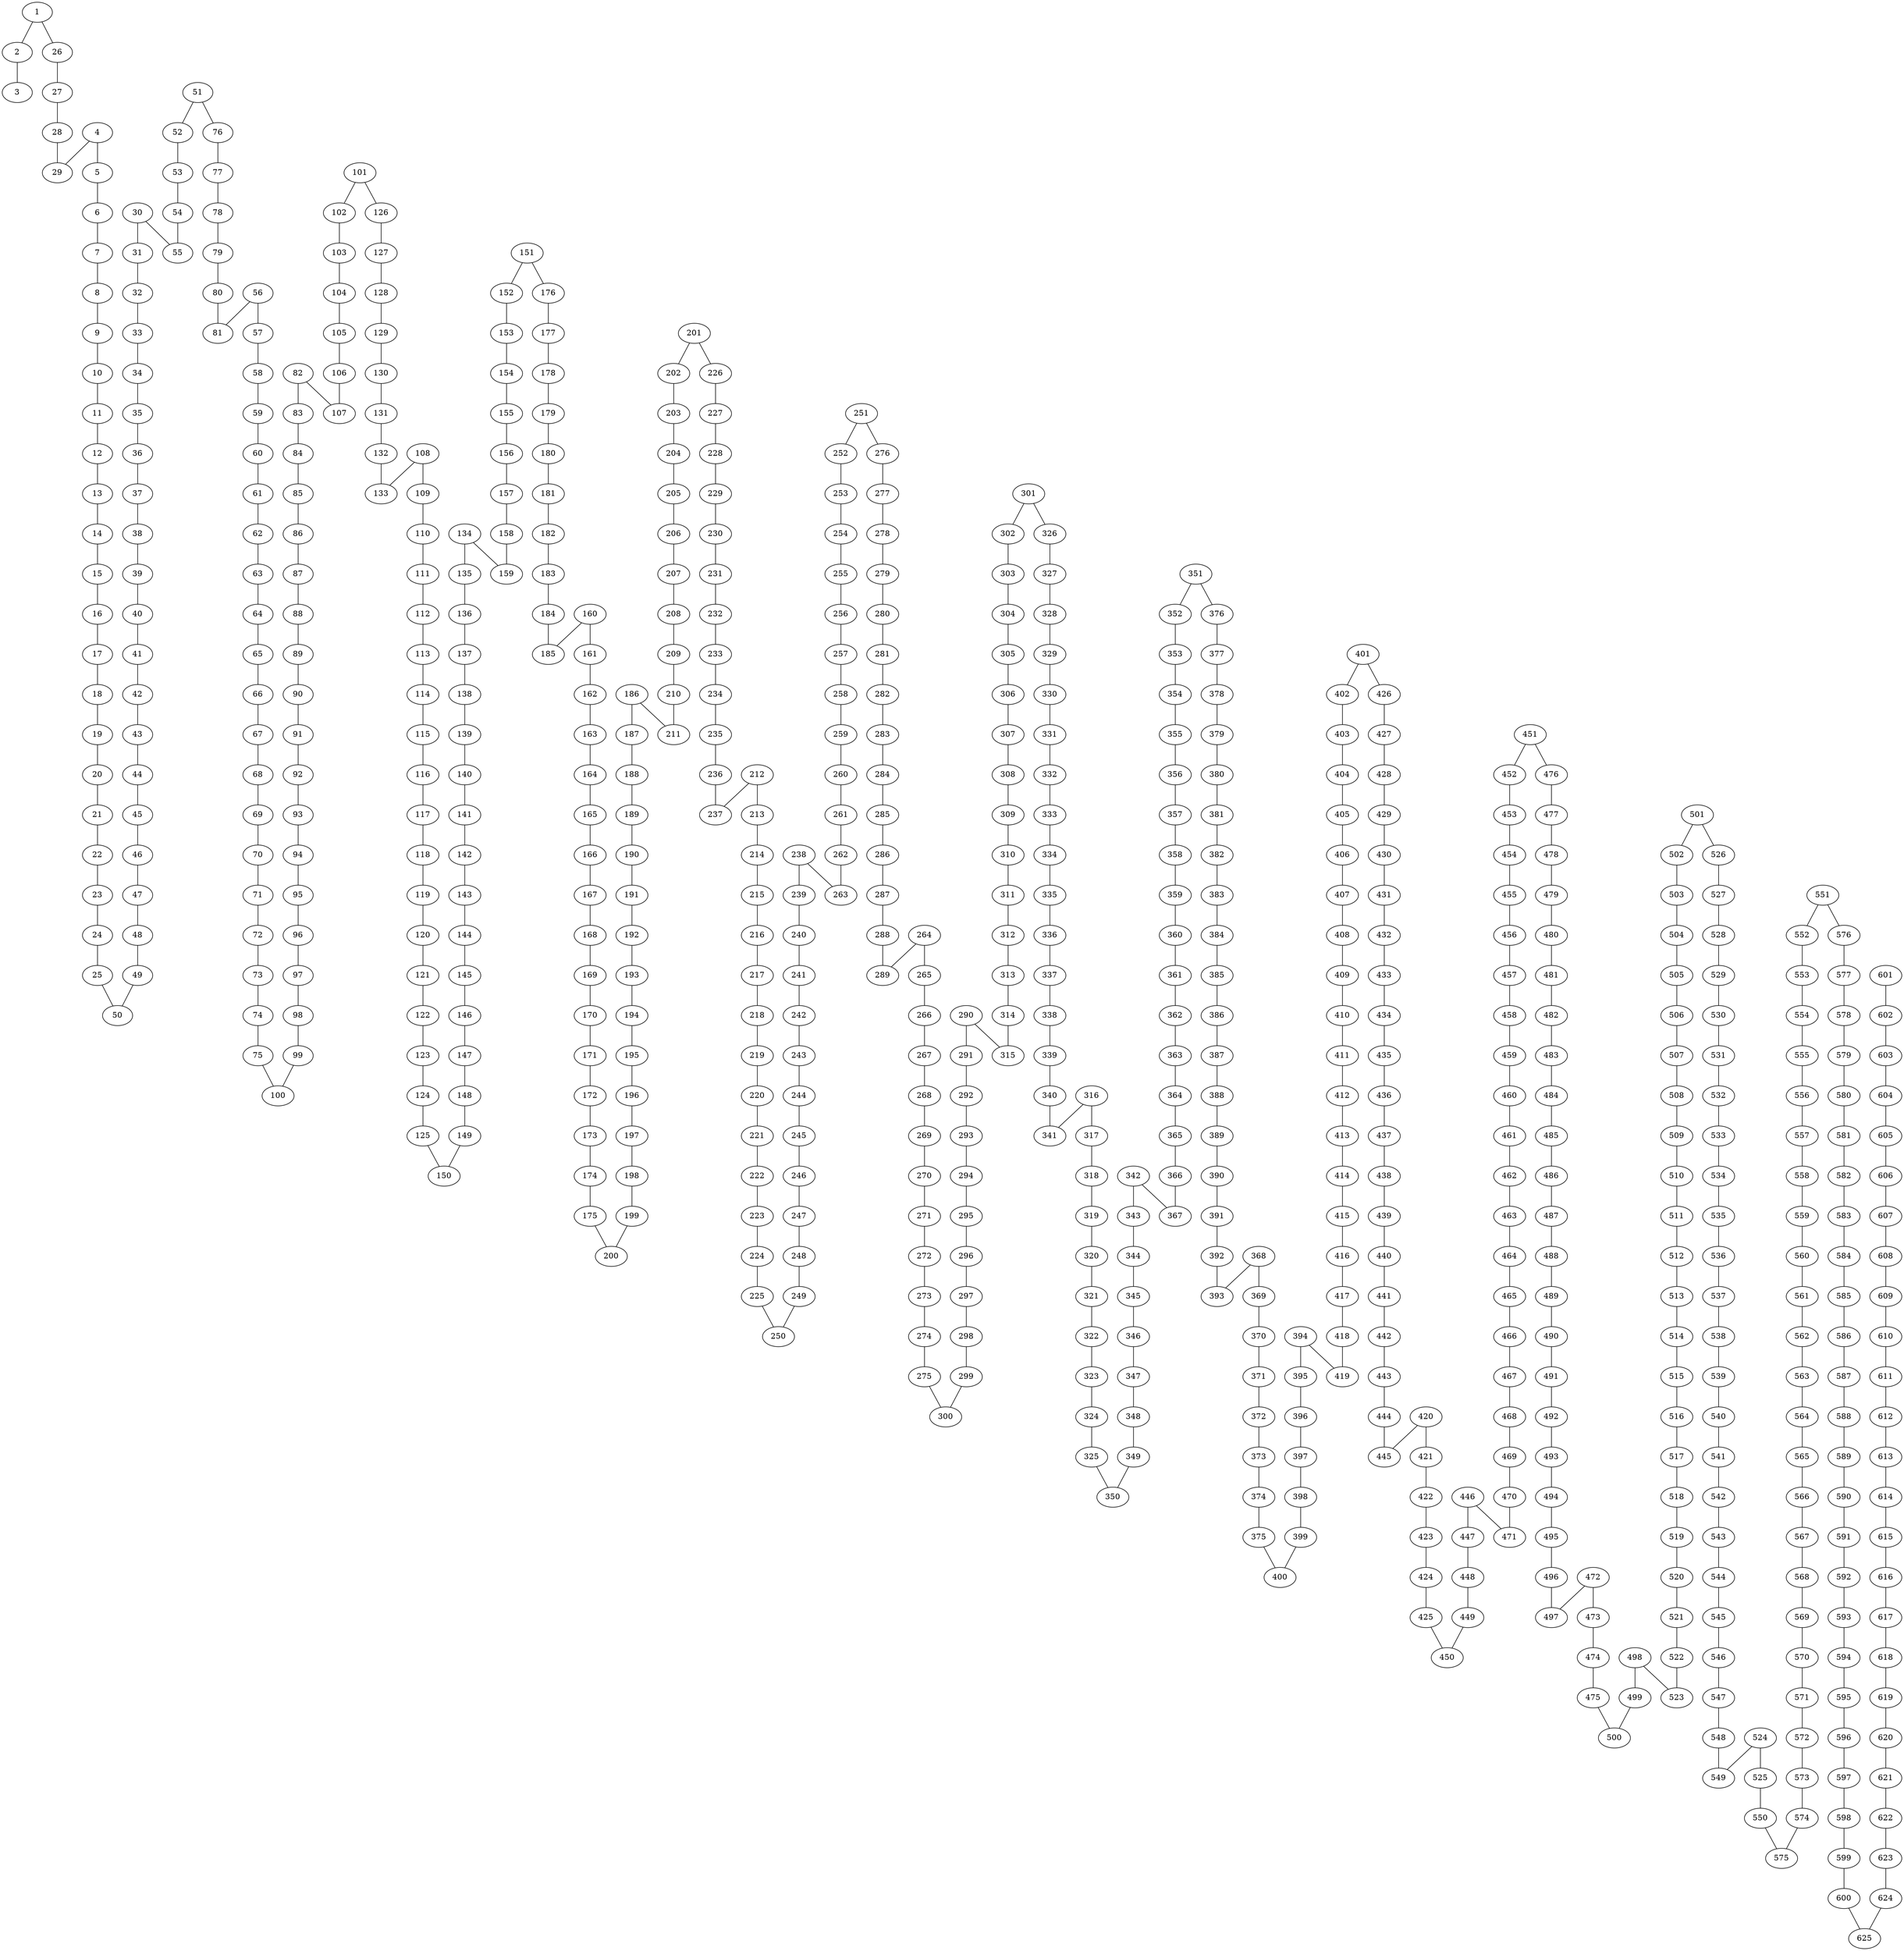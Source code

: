 graph x {
2 -- 3
1 -- 2
1 -- 26
26 -- 27
27 -- 28
28 -- 29
4 -- 29
4 -- 5
5 -- 6
6 -- 7
7 -- 8
8 -- 9
9 -- 10
10 -- 11
11 -- 12
12 -- 13
13 -- 14
14 -- 15
15 -- 16
16 -- 17
17 -- 18
18 -- 19
19 -- 20
20 -- 21
21 -- 22
22 -- 23
23 -- 24
24 -- 25
25 -- 50
49 -- 50
48 -- 49
47 -- 48
46 -- 47
45 -- 46
44 -- 45
43 -- 44
42 -- 43
41 -- 42
40 -- 41
39 -- 40
38 -- 39
37 -- 38
36 -- 37
35 -- 36
34 -- 35
33 -- 34
32 -- 33
31 -- 32
30 -- 31
30 -- 55
54 -- 55
53 -- 54
52 -- 53
51 -- 52
51 -- 76
76 -- 77
77 -- 78
78 -- 79
79 -- 80
80 -- 81
56 -- 81
56 -- 57
57 -- 58
58 -- 59
59 -- 60
60 -- 61
61 -- 62
62 -- 63
63 -- 64
64 -- 65
65 -- 66
66 -- 67
67 -- 68
68 -- 69
69 -- 70
70 -- 71
71 -- 72
72 -- 73
73 -- 74
74 -- 75
75 -- 100
99 -- 100
98 -- 99
97 -- 98
96 -- 97
95 -- 96
94 -- 95
93 -- 94
92 -- 93
91 -- 92
90 -- 91
89 -- 90
88 -- 89
87 -- 88
86 -- 87
85 -- 86
84 -- 85
83 -- 84
82 -- 83
82 -- 107
106 -- 107
105 -- 106
104 -- 105
103 -- 104
102 -- 103
101 -- 102
101 -- 126
126 -- 127
127 -- 128
128 -- 129
129 -- 130
130 -- 131
131 -- 132
132 -- 133
108 -- 133
108 -- 109
109 -- 110
110 -- 111
111 -- 112
112 -- 113
113 -- 114
114 -- 115
115 -- 116
116 -- 117
117 -- 118
118 -- 119
119 -- 120
120 -- 121
121 -- 122
122 -- 123
123 -- 124
124 -- 125
125 -- 150
149 -- 150
148 -- 149
147 -- 148
146 -- 147
145 -- 146
144 -- 145
143 -- 144
142 -- 143
141 -- 142
140 -- 141
139 -- 140
138 -- 139
137 -- 138
136 -- 137
135 -- 136
134 -- 135
134 -- 159
158 -- 159
157 -- 158
156 -- 157
155 -- 156
154 -- 155
153 -- 154
152 -- 153
151 -- 152
151 -- 176
176 -- 177
177 -- 178
178 -- 179
179 -- 180
180 -- 181
181 -- 182
182 -- 183
183 -- 184
184 -- 185
160 -- 185
160 -- 161
161 -- 162
162 -- 163
163 -- 164
164 -- 165
165 -- 166
166 -- 167
167 -- 168
168 -- 169
169 -- 170
170 -- 171
171 -- 172
172 -- 173
173 -- 174
174 -- 175
175 -- 200
199 -- 200
198 -- 199
197 -- 198
196 -- 197
195 -- 196
194 -- 195
193 -- 194
192 -- 193
191 -- 192
190 -- 191
189 -- 190
188 -- 189
187 -- 188
186 -- 187
186 -- 211
210 -- 211
209 -- 210
208 -- 209
207 -- 208
206 -- 207
205 -- 206
204 -- 205
203 -- 204
202 -- 203
201 -- 202
201 -- 226
226 -- 227
227 -- 228
228 -- 229
229 -- 230
230 -- 231
231 -- 232
232 -- 233
233 -- 234
234 -- 235
235 -- 236
236 -- 237
212 -- 237
212 -- 213
213 -- 214
214 -- 215
215 -- 216
216 -- 217
217 -- 218
218 -- 219
219 -- 220
220 -- 221
221 -- 222
222 -- 223
223 -- 224
224 -- 225
225 -- 250
249 -- 250
248 -- 249
247 -- 248
246 -- 247
245 -- 246
244 -- 245
243 -- 244
242 -- 243
241 -- 242
240 -- 241
239 -- 240
238 -- 239
238 -- 263
262 -- 263
261 -- 262
260 -- 261
259 -- 260
258 -- 259
257 -- 258
256 -- 257
255 -- 256
254 -- 255
253 -- 254
252 -- 253
251 -- 252
251 -- 276
276 -- 277
277 -- 278
278 -- 279
279 -- 280
280 -- 281
281 -- 282
282 -- 283
283 -- 284
284 -- 285
285 -- 286
286 -- 287
287 -- 288
288 -- 289
264 -- 289
264 -- 265
265 -- 266
266 -- 267
267 -- 268
268 -- 269
269 -- 270
270 -- 271
271 -- 272
272 -- 273
273 -- 274
274 -- 275
275 -- 300
299 -- 300
298 -- 299
297 -- 298
296 -- 297
295 -- 296
294 -- 295
293 -- 294
292 -- 293
291 -- 292
290 -- 291
290 -- 315
314 -- 315
313 -- 314
312 -- 313
311 -- 312
310 -- 311
309 -- 310
308 -- 309
307 -- 308
306 -- 307
305 -- 306
304 -- 305
303 -- 304
302 -- 303
301 -- 302
301 -- 326
326 -- 327
327 -- 328
328 -- 329
329 -- 330
330 -- 331
331 -- 332
332 -- 333
333 -- 334
334 -- 335
335 -- 336
336 -- 337
337 -- 338
338 -- 339
339 -- 340
340 -- 341
316 -- 341
316 -- 317
317 -- 318
318 -- 319
319 -- 320
320 -- 321
321 -- 322
322 -- 323
323 -- 324
324 -- 325
325 -- 350
349 -- 350
348 -- 349
347 -- 348
346 -- 347
345 -- 346
344 -- 345
343 -- 344
342 -- 343
342 -- 367
366 -- 367
365 -- 366
364 -- 365
363 -- 364
362 -- 363
361 -- 362
360 -- 361
359 -- 360
358 -- 359
357 -- 358
356 -- 357
355 -- 356
354 -- 355
353 -- 354
352 -- 353
351 -- 352
351 -- 376
376 -- 377
377 -- 378
378 -- 379
379 -- 380
380 -- 381
381 -- 382
382 -- 383
383 -- 384
384 -- 385
385 -- 386
386 -- 387
387 -- 388
388 -- 389
389 -- 390
390 -- 391
391 -- 392
392 -- 393
368 -- 393
368 -- 369
369 -- 370
370 -- 371
371 -- 372
372 -- 373
373 -- 374
374 -- 375
375 -- 400
399 -- 400
398 -- 399
397 -- 398
396 -- 397
395 -- 396
394 -- 395
394 -- 419
418 -- 419
417 -- 418
416 -- 417
415 -- 416
414 -- 415
413 -- 414
412 -- 413
411 -- 412
410 -- 411
409 -- 410
408 -- 409
407 -- 408
406 -- 407
405 -- 406
404 -- 405
403 -- 404
402 -- 403
401 -- 402
401 -- 426
426 -- 427
427 -- 428
428 -- 429
429 -- 430
430 -- 431
431 -- 432
432 -- 433
433 -- 434
434 -- 435
435 -- 436
436 -- 437
437 -- 438
438 -- 439
439 -- 440
440 -- 441
441 -- 442
442 -- 443
443 -- 444
444 -- 445
420 -- 445
420 -- 421
421 -- 422
422 -- 423
423 -- 424
424 -- 425
425 -- 450
449 -- 450
448 -- 449
447 -- 448
446 -- 447
446 -- 471
470 -- 471
469 -- 470
468 -- 469
467 -- 468
466 -- 467
465 -- 466
464 -- 465
463 -- 464
462 -- 463
461 -- 462
460 -- 461
459 -- 460
458 -- 459
457 -- 458
456 -- 457
455 -- 456
454 -- 455
453 -- 454
452 -- 453
451 -- 452
451 -- 476
476 -- 477
477 -- 478
478 -- 479
479 -- 480
480 -- 481
481 -- 482
482 -- 483
483 -- 484
484 -- 485
485 -- 486
486 -- 487
487 -- 488
488 -- 489
489 -- 490
490 -- 491
491 -- 492
492 -- 493
493 -- 494
494 -- 495
495 -- 496
496 -- 497
472 -- 497
472 -- 473
473 -- 474
474 -- 475
475 -- 500
499 -- 500
498 -- 499
498 -- 523
522 -- 523
521 -- 522
520 -- 521
519 -- 520
518 -- 519
517 -- 518
516 -- 517
515 -- 516
514 -- 515
513 -- 514
512 -- 513
511 -- 512
510 -- 511
509 -- 510
508 -- 509
507 -- 508
506 -- 507
505 -- 506
504 -- 505
503 -- 504
502 -- 503
501 -- 502
501 -- 526
526 -- 527
527 -- 528
528 -- 529
529 -- 530
530 -- 531
531 -- 532
532 -- 533
533 -- 534
534 -- 535
535 -- 536
536 -- 537
537 -- 538
538 -- 539
539 -- 540
540 -- 541
541 -- 542
542 -- 543
543 -- 544
544 -- 545
545 -- 546
546 -- 547
547 -- 548
548 -- 549
524 -- 549
524 -- 525
525 -- 550
550 -- 575
574 -- 575
573 -- 574
572 -- 573
571 -- 572
570 -- 571
569 -- 570
568 -- 569
567 -- 568
566 -- 567
565 -- 566
564 -- 565
563 -- 564
562 -- 563
561 -- 562
560 -- 561
559 -- 560
558 -- 559
557 -- 558
556 -- 557
555 -- 556
554 -- 555
553 -- 554
552 -- 553
551 -- 552
551 -- 576
576 -- 577
577 -- 578
578 -- 579
579 -- 580
580 -- 581
581 -- 582
582 -- 583
583 -- 584
584 -- 585
585 -- 586
586 -- 587
587 -- 588
588 -- 589
589 -- 590
590 -- 591
591 -- 592
592 -- 593
593 -- 594
594 -- 595
595 -- 596
596 -- 597
597 -- 598
598 -- 599
599 -- 600
600 -- 625
624 -- 625
623 -- 624
622 -- 623
621 -- 622
620 -- 621
619 -- 620
618 -- 619
617 -- 618
616 -- 617
615 -- 616
614 -- 615
613 -- 614
612 -- 613
611 -- 612
610 -- 611
609 -- 610
608 -- 609
607 -- 608
606 -- 607
605 -- 606
604 -- 605
603 -- 604
602 -- 603
601 -- 602
}